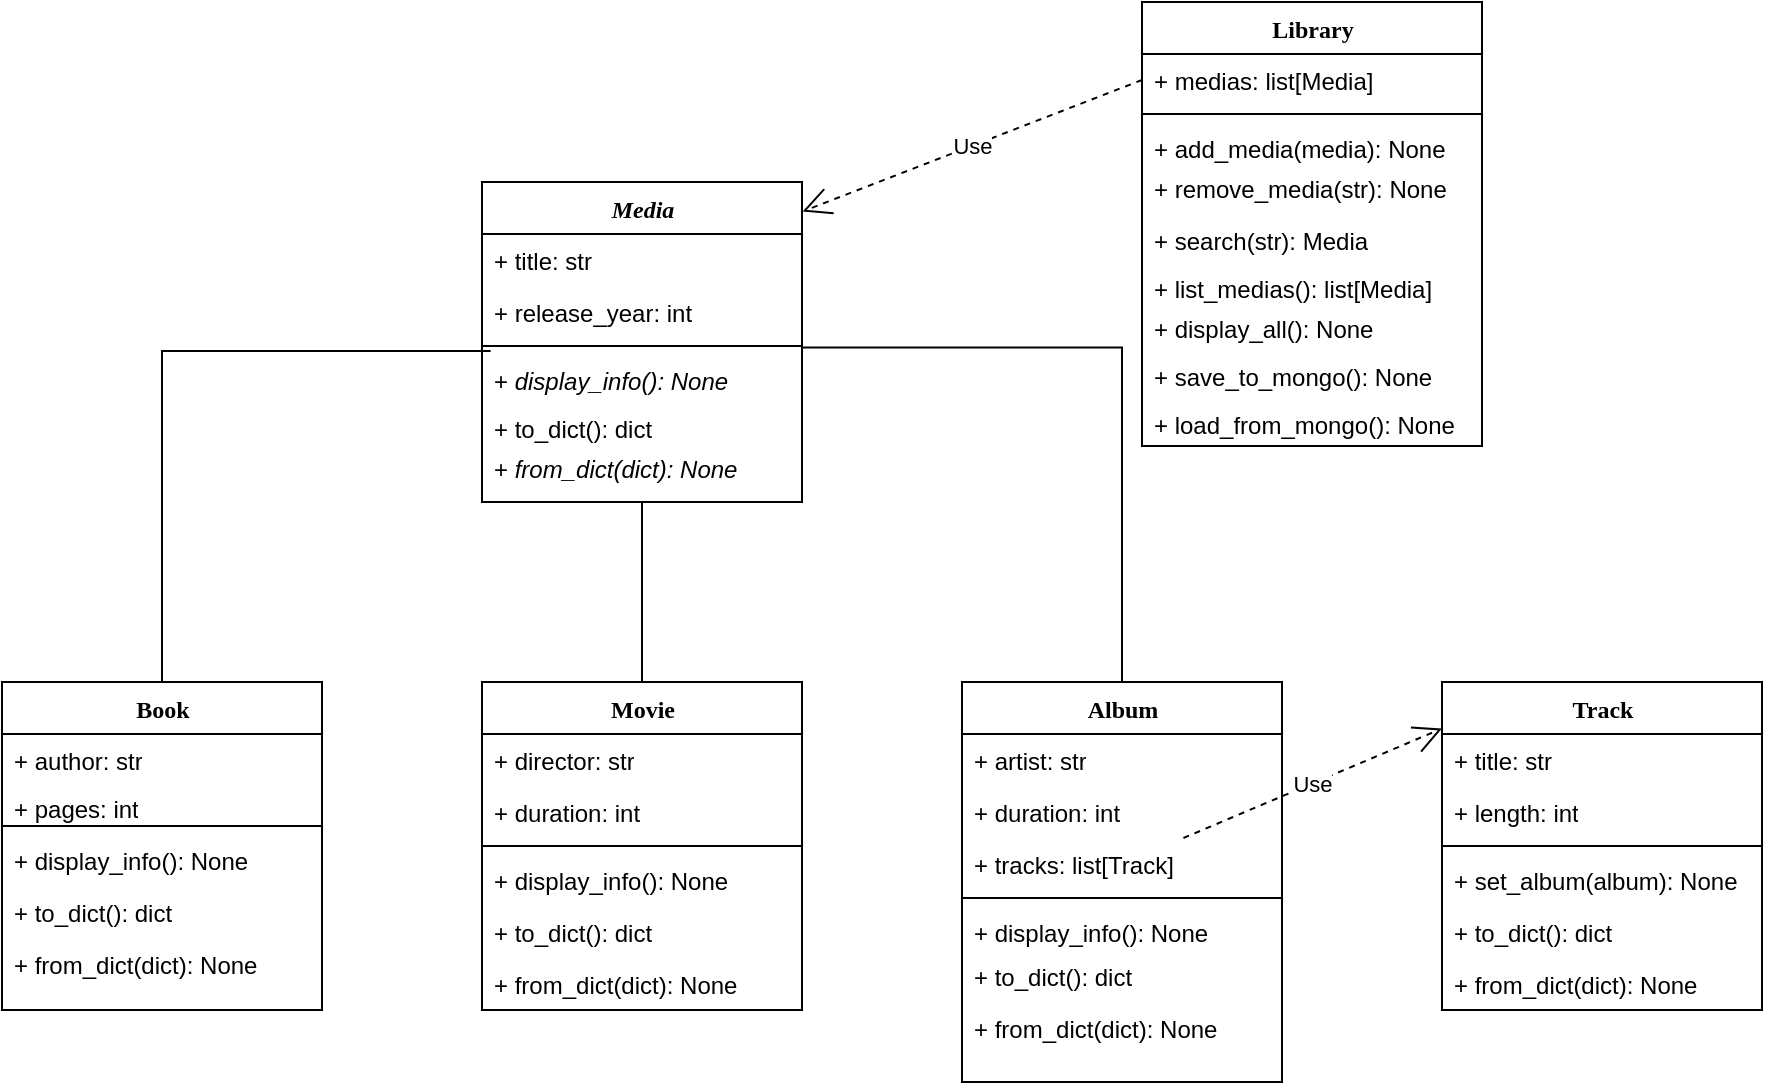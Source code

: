 <mxfile version="26.1.3">
  <diagram name="Page-1" id="6133507b-19e7-1e82-6fc7-422aa6c4b21f">
    <mxGraphModel dx="1290" dy="1380" grid="1" gridSize="10" guides="1" tooltips="1" connect="1" arrows="1" fold="1" page="1" pageScale="1" pageWidth="1100" pageHeight="850" background="none" math="0" shadow="0">
      <root>
        <mxCell id="0" />
        <mxCell id="1" parent="0" />
        <mxCell id="78961159f06e98e8-17" value="&lt;i&gt;Media&lt;/i&gt;" style="swimlane;html=1;fontStyle=1;align=center;verticalAlign=top;childLayout=stackLayout;horizontal=1;startSize=26;horizontalStack=0;resizeParent=1;resizeLast=0;collapsible=1;marginBottom=0;swimlaneFillColor=#ffffff;rounded=0;shadow=0;comic=0;labelBackgroundColor=none;strokeWidth=1;fillColor=none;fontFamily=Verdana;fontSize=12" parent="1" vertex="1">
          <mxGeometry x="400" y="-170" width="160" height="160" as="geometry" />
        </mxCell>
        <mxCell id="78961159f06e98e8-23" value="+ title: str" style="text;html=1;strokeColor=none;fillColor=none;align=left;verticalAlign=top;spacingLeft=4;spacingRight=4;whiteSpace=wrap;overflow=hidden;rotatable=0;points=[[0,0.5],[1,0.5]];portConstraint=eastwest;" parent="78961159f06e98e8-17" vertex="1">
          <mxGeometry y="26" width="160" height="26" as="geometry" />
        </mxCell>
        <mxCell id="78961159f06e98e8-24" value="+ release_year: int" style="text;html=1;strokeColor=none;fillColor=none;align=left;verticalAlign=top;spacingLeft=4;spacingRight=4;whiteSpace=wrap;overflow=hidden;rotatable=0;points=[[0,0.5],[1,0.5]];portConstraint=eastwest;" parent="78961159f06e98e8-17" vertex="1">
          <mxGeometry y="52" width="160" height="26" as="geometry" />
        </mxCell>
        <mxCell id="78961159f06e98e8-19" value="" style="line;html=1;strokeWidth=1;fillColor=none;align=left;verticalAlign=middle;spacingTop=-1;spacingLeft=3;spacingRight=3;rotatable=0;labelPosition=right;points=[];portConstraint=eastwest;" parent="78961159f06e98e8-17" vertex="1">
          <mxGeometry y="78" width="160" height="8" as="geometry" />
        </mxCell>
        <mxCell id="78961159f06e98e8-27" value="+ &lt;i&gt;display_info(): None&lt;/i&gt;" style="text;html=1;strokeColor=none;fillColor=none;align=left;verticalAlign=top;spacingLeft=4;spacingRight=4;whiteSpace=wrap;overflow=hidden;rotatable=0;points=[[0,0.5],[1,0.5]];portConstraint=eastwest;" parent="78961159f06e98e8-17" vertex="1">
          <mxGeometry y="86" width="160" height="24" as="geometry" />
        </mxCell>
        <mxCell id="JWA63sA-PWmfXpsLMrSk-39" value="+ to_dict(): dict" style="text;html=1;strokeColor=none;fillColor=none;align=left;verticalAlign=top;spacingLeft=4;spacingRight=4;whiteSpace=wrap;overflow=hidden;rotatable=0;points=[[0,0.5],[1,0.5]];portConstraint=eastwest;" vertex="1" parent="78961159f06e98e8-17">
          <mxGeometry y="110" width="160" height="20" as="geometry" />
        </mxCell>
        <mxCell id="JWA63sA-PWmfXpsLMrSk-40" value="+ &lt;i&gt;from_dict(dict): None&lt;/i&gt;" style="text;html=1;strokeColor=none;fillColor=none;align=left;verticalAlign=top;spacingLeft=4;spacingRight=4;whiteSpace=wrap;overflow=hidden;rotatable=0;points=[[0,0.5],[1,0.5]];portConstraint=eastwest;" vertex="1" parent="78961159f06e98e8-17">
          <mxGeometry y="130" width="160" height="24" as="geometry" />
        </mxCell>
        <mxCell id="78961159f06e98e8-43" value="Book" style="swimlane;html=1;fontStyle=1;align=center;verticalAlign=top;childLayout=stackLayout;horizontal=1;startSize=26;horizontalStack=0;resizeParent=1;resizeLast=0;collapsible=1;marginBottom=0;swimlaneFillColor=#ffffff;rounded=0;shadow=0;comic=0;labelBackgroundColor=none;strokeWidth=1;fillColor=none;fontFamily=Verdana;fontSize=12" parent="1" vertex="1">
          <mxGeometry x="160" y="80" width="160" height="164" as="geometry" />
        </mxCell>
        <mxCell id="78961159f06e98e8-44" value="+ author: str" style="text;html=1;strokeColor=none;fillColor=none;align=left;verticalAlign=top;spacingLeft=4;spacingRight=4;whiteSpace=wrap;overflow=hidden;rotatable=0;points=[[0,0.5],[1,0.5]];portConstraint=eastwest;" parent="78961159f06e98e8-43" vertex="1">
          <mxGeometry y="26" width="160" height="24" as="geometry" />
        </mxCell>
        <mxCell id="78961159f06e98e8-45" value="+ pages: int" style="text;html=1;strokeColor=none;fillColor=none;align=left;verticalAlign=top;spacingLeft=4;spacingRight=4;whiteSpace=wrap;overflow=hidden;rotatable=0;points=[[0,0.5],[1,0.5]];portConstraint=eastwest;" parent="78961159f06e98e8-43" vertex="1">
          <mxGeometry y="50" width="160" height="18" as="geometry" />
        </mxCell>
        <mxCell id="78961159f06e98e8-51" value="" style="line;html=1;strokeWidth=1;fillColor=none;align=left;verticalAlign=middle;spacingTop=-1;spacingLeft=3;spacingRight=3;rotatable=0;labelPosition=right;points=[];portConstraint=eastwest;" parent="78961159f06e98e8-43" vertex="1">
          <mxGeometry y="68" width="160" height="8" as="geometry" />
        </mxCell>
        <mxCell id="78961159f06e98e8-52" value="+ display_info(): None" style="text;html=1;strokeColor=none;fillColor=none;align=left;verticalAlign=top;spacingLeft=4;spacingRight=4;whiteSpace=wrap;overflow=hidden;rotatable=0;points=[[0,0.5],[1,0.5]];portConstraint=eastwest;" parent="78961159f06e98e8-43" vertex="1">
          <mxGeometry y="76" width="160" height="26" as="geometry" />
        </mxCell>
        <mxCell id="b94bc138ca980ef-2" value="+ to_dict(): dict" style="text;html=1;strokeColor=none;fillColor=none;align=left;verticalAlign=top;spacingLeft=4;spacingRight=4;whiteSpace=wrap;overflow=hidden;rotatable=0;points=[[0,0.5],[1,0.5]];portConstraint=eastwest;" parent="78961159f06e98e8-43" vertex="1">
          <mxGeometry y="102" width="160" height="26" as="geometry" />
        </mxCell>
        <mxCell id="b94bc138ca980ef-3" value="+ from_dict(dict): None" style="text;html=1;strokeColor=none;fillColor=none;align=left;verticalAlign=top;spacingLeft=4;spacingRight=4;whiteSpace=wrap;overflow=hidden;rotatable=0;points=[[0,0.5],[1,0.5]];portConstraint=eastwest;" parent="78961159f06e98e8-43" vertex="1">
          <mxGeometry y="128" width="160" height="26" as="geometry" />
        </mxCell>
        <mxCell id="78961159f06e98e8-95" value="Track" style="swimlane;html=1;fontStyle=1;align=center;verticalAlign=top;childLayout=stackLayout;horizontal=1;startSize=26;horizontalStack=0;resizeParent=1;resizeLast=0;collapsible=1;marginBottom=0;swimlaneFillColor=#ffffff;rounded=0;shadow=0;comic=0;labelBackgroundColor=none;strokeWidth=1;fillColor=none;fontFamily=Verdana;fontSize=12" parent="1" vertex="1">
          <mxGeometry x="880" y="80" width="160" height="164" as="geometry" />
        </mxCell>
        <mxCell id="78961159f06e98e8-96" value="+ title: str" style="text;html=1;strokeColor=none;fillColor=none;align=left;verticalAlign=top;spacingLeft=4;spacingRight=4;whiteSpace=wrap;overflow=hidden;rotatable=0;points=[[0,0.5],[1,0.5]];portConstraint=eastwest;" parent="78961159f06e98e8-95" vertex="1">
          <mxGeometry y="26" width="160" height="26" as="geometry" />
        </mxCell>
        <mxCell id="78961159f06e98e8-102" value="+ length: int" style="text;html=1;strokeColor=none;fillColor=none;align=left;verticalAlign=top;spacingLeft=4;spacingRight=4;whiteSpace=wrap;overflow=hidden;rotatable=0;points=[[0,0.5],[1,0.5]];portConstraint=eastwest;" parent="78961159f06e98e8-95" vertex="1">
          <mxGeometry y="52" width="160" height="26" as="geometry" />
        </mxCell>
        <mxCell id="78961159f06e98e8-103" value="" style="line;html=1;strokeWidth=1;fillColor=none;align=left;verticalAlign=middle;spacingTop=-1;spacingLeft=3;spacingRight=3;rotatable=0;labelPosition=right;points=[];portConstraint=eastwest;" parent="78961159f06e98e8-95" vertex="1">
          <mxGeometry y="78" width="160" height="8" as="geometry" />
        </mxCell>
        <mxCell id="78961159f06e98e8-104" value="+ set_album(album): None" style="text;html=1;strokeColor=none;fillColor=none;align=left;verticalAlign=top;spacingLeft=4;spacingRight=4;whiteSpace=wrap;overflow=hidden;rotatable=0;points=[[0,0.5],[1,0.5]];portConstraint=eastwest;" parent="78961159f06e98e8-95" vertex="1">
          <mxGeometry y="86" width="160" height="26" as="geometry" />
        </mxCell>
        <mxCell id="JWA63sA-PWmfXpsLMrSk-43" value="+ to_dict(): dict" style="text;html=1;strokeColor=none;fillColor=none;align=left;verticalAlign=top;spacingLeft=4;spacingRight=4;whiteSpace=wrap;overflow=hidden;rotatable=0;points=[[0,0.5],[1,0.5]];portConstraint=eastwest;" vertex="1" parent="78961159f06e98e8-95">
          <mxGeometry y="112" width="160" height="26" as="geometry" />
        </mxCell>
        <mxCell id="b94bc138ca980ef-5" value="+ from_dict(dict): None" style="text;html=1;strokeColor=none;fillColor=none;align=left;verticalAlign=top;spacingLeft=4;spacingRight=4;whiteSpace=wrap;overflow=hidden;rotatable=0;points=[[0,0.5],[1,0.5]];portConstraint=eastwest;" parent="78961159f06e98e8-95" vertex="1">
          <mxGeometry y="138" width="160" height="26" as="geometry" />
        </mxCell>
        <mxCell id="JWA63sA-PWmfXpsLMrSk-3" value="Movie" style="swimlane;html=1;fontStyle=1;align=center;verticalAlign=top;childLayout=stackLayout;horizontal=1;startSize=26;horizontalStack=0;resizeParent=1;resizeLast=0;collapsible=1;marginBottom=0;swimlaneFillColor=#ffffff;rounded=0;shadow=0;comic=0;labelBackgroundColor=none;strokeWidth=1;fillColor=none;fontFamily=Verdana;fontSize=12" vertex="1" parent="1">
          <mxGeometry x="400" y="80.0" width="160" height="164" as="geometry" />
        </mxCell>
        <mxCell id="JWA63sA-PWmfXpsLMrSk-4" value="+ director: str" style="text;html=1;strokeColor=none;fillColor=none;align=left;verticalAlign=top;spacingLeft=4;spacingRight=4;whiteSpace=wrap;overflow=hidden;rotatable=0;points=[[0,0.5],[1,0.5]];portConstraint=eastwest;" vertex="1" parent="JWA63sA-PWmfXpsLMrSk-3">
          <mxGeometry y="26" width="160" height="26" as="geometry" />
        </mxCell>
        <mxCell id="JWA63sA-PWmfXpsLMrSk-5" value="+ duration: int" style="text;html=1;strokeColor=none;fillColor=none;align=left;verticalAlign=top;spacingLeft=4;spacingRight=4;whiteSpace=wrap;overflow=hidden;rotatable=0;points=[[0,0.5],[1,0.5]];portConstraint=eastwest;" vertex="1" parent="JWA63sA-PWmfXpsLMrSk-3">
          <mxGeometry y="52" width="160" height="26" as="geometry" />
        </mxCell>
        <mxCell id="JWA63sA-PWmfXpsLMrSk-6" value="" style="line;html=1;strokeWidth=1;fillColor=none;align=left;verticalAlign=middle;spacingTop=-1;spacingLeft=3;spacingRight=3;rotatable=0;labelPosition=right;points=[];portConstraint=eastwest;" vertex="1" parent="JWA63sA-PWmfXpsLMrSk-3">
          <mxGeometry y="78" width="160" height="8" as="geometry" />
        </mxCell>
        <mxCell id="JWA63sA-PWmfXpsLMrSk-41" value="+ display_info(): None" style="text;html=1;strokeColor=none;fillColor=none;align=left;verticalAlign=top;spacingLeft=4;spacingRight=4;whiteSpace=wrap;overflow=hidden;rotatable=0;points=[[0,0.5],[1,0.5]];portConstraint=eastwest;" vertex="1" parent="JWA63sA-PWmfXpsLMrSk-3">
          <mxGeometry y="86" width="160" height="26" as="geometry" />
        </mxCell>
        <mxCell id="JWA63sA-PWmfXpsLMrSk-8" value="+ to_dict(): dict" style="text;html=1;strokeColor=none;fillColor=none;align=left;verticalAlign=top;spacingLeft=4;spacingRight=4;whiteSpace=wrap;overflow=hidden;rotatable=0;points=[[0,0.5],[1,0.5]];portConstraint=eastwest;" vertex="1" parent="JWA63sA-PWmfXpsLMrSk-3">
          <mxGeometry y="112" width="160" height="26" as="geometry" />
        </mxCell>
        <mxCell id="JWA63sA-PWmfXpsLMrSk-9" value="+ from_dict(dict): None" style="text;html=1;strokeColor=none;fillColor=none;align=left;verticalAlign=top;spacingLeft=4;spacingRight=4;whiteSpace=wrap;overflow=hidden;rotatable=0;points=[[0,0.5],[1,0.5]];portConstraint=eastwest;" vertex="1" parent="JWA63sA-PWmfXpsLMrSk-3">
          <mxGeometry y="138" width="160" height="26" as="geometry" />
        </mxCell>
        <mxCell id="JWA63sA-PWmfXpsLMrSk-10" value="Album" style="swimlane;html=1;fontStyle=1;align=center;verticalAlign=top;childLayout=stackLayout;horizontal=1;startSize=26;horizontalStack=0;resizeParent=1;resizeLast=0;collapsible=1;marginBottom=0;swimlaneFillColor=#ffffff;rounded=0;shadow=0;comic=0;labelBackgroundColor=none;strokeWidth=1;fillColor=none;fontFamily=Verdana;fontSize=12" vertex="1" parent="1">
          <mxGeometry x="640" y="80.0" width="160" height="200" as="geometry" />
        </mxCell>
        <mxCell id="JWA63sA-PWmfXpsLMrSk-11" value="+ artist: str" style="text;html=1;strokeColor=none;fillColor=none;align=left;verticalAlign=top;spacingLeft=4;spacingRight=4;whiteSpace=wrap;overflow=hidden;rotatable=0;points=[[0,0.5],[1,0.5]];portConstraint=eastwest;" vertex="1" parent="JWA63sA-PWmfXpsLMrSk-10">
          <mxGeometry y="26" width="160" height="26" as="geometry" />
        </mxCell>
        <mxCell id="JWA63sA-PWmfXpsLMrSk-12" value="+ duration: int" style="text;html=1;strokeColor=none;fillColor=none;align=left;verticalAlign=top;spacingLeft=4;spacingRight=4;whiteSpace=wrap;overflow=hidden;rotatable=0;points=[[0,0.5],[1,0.5]];portConstraint=eastwest;" vertex="1" parent="JWA63sA-PWmfXpsLMrSk-10">
          <mxGeometry y="52" width="160" height="26" as="geometry" />
        </mxCell>
        <mxCell id="JWA63sA-PWmfXpsLMrSk-16" value="+ tracks: list[Track]" style="text;html=1;strokeColor=none;fillColor=none;align=left;verticalAlign=top;spacingLeft=4;spacingRight=4;whiteSpace=wrap;overflow=hidden;rotatable=0;points=[[0,0.5],[1,0.5]];portConstraint=eastwest;" vertex="1" parent="JWA63sA-PWmfXpsLMrSk-10">
          <mxGeometry y="78" width="160" height="26" as="geometry" />
        </mxCell>
        <mxCell id="JWA63sA-PWmfXpsLMrSk-13" value="" style="line;html=1;strokeWidth=1;fillColor=none;align=left;verticalAlign=middle;spacingTop=-1;spacingLeft=3;spacingRight=3;rotatable=0;labelPosition=right;points=[];portConstraint=eastwest;" vertex="1" parent="JWA63sA-PWmfXpsLMrSk-10">
          <mxGeometry y="104" width="160" height="8" as="geometry" />
        </mxCell>
        <mxCell id="JWA63sA-PWmfXpsLMrSk-14" value="+ display_info(): None" style="text;html=1;strokeColor=none;fillColor=none;align=left;verticalAlign=top;spacingLeft=4;spacingRight=4;whiteSpace=wrap;overflow=hidden;rotatable=0;points=[[0,0.5],[1,0.5]];portConstraint=eastwest;" vertex="1" parent="JWA63sA-PWmfXpsLMrSk-10">
          <mxGeometry y="112" width="160" height="22" as="geometry" />
        </mxCell>
        <mxCell id="JWA63sA-PWmfXpsLMrSk-15" value="+ to_dict(): dict" style="text;html=1;strokeColor=none;fillColor=none;align=left;verticalAlign=top;spacingLeft=4;spacingRight=4;whiteSpace=wrap;overflow=hidden;rotatable=0;points=[[0,0.5],[1,0.5]];portConstraint=eastwest;" vertex="1" parent="JWA63sA-PWmfXpsLMrSk-10">
          <mxGeometry y="134" width="160" height="26" as="geometry" />
        </mxCell>
        <mxCell id="JWA63sA-PWmfXpsLMrSk-42" value="+ from_dict(dict): None" style="text;html=1;strokeColor=none;fillColor=none;align=left;verticalAlign=top;spacingLeft=4;spacingRight=4;whiteSpace=wrap;overflow=hidden;rotatable=0;points=[[0,0.5],[1,0.5]];portConstraint=eastwest;" vertex="1" parent="JWA63sA-PWmfXpsLMrSk-10">
          <mxGeometry y="160" width="160" height="26" as="geometry" />
        </mxCell>
        <mxCell id="JWA63sA-PWmfXpsLMrSk-18" value="" style="endArrow=none;html=1;edgeStyle=orthogonalEdgeStyle;rounded=0;exitX=0.027;exitY=-0.064;exitDx=0;exitDy=0;exitPerimeter=0;entryX=0.5;entryY=0;entryDx=0;entryDy=0;" edge="1" parent="1" source="78961159f06e98e8-27" target="78961159f06e98e8-43">
          <mxGeometry relative="1" as="geometry">
            <mxPoint x="210" y="40" as="sourcePoint" />
            <mxPoint x="370" y="40" as="targetPoint" />
          </mxGeometry>
        </mxCell>
        <mxCell id="JWA63sA-PWmfXpsLMrSk-22" value="" style="endArrow=none;html=1;edgeStyle=orthogonalEdgeStyle;rounded=0;exitX=1;exitY=-0.136;exitDx=0;exitDy=0;exitPerimeter=0;entryX=0.5;entryY=0;entryDx=0;entryDy=0;" edge="1" parent="1" source="78961159f06e98e8-27" target="JWA63sA-PWmfXpsLMrSk-10">
          <mxGeometry relative="1" as="geometry">
            <mxPoint x="640" y="-30" as="sourcePoint" />
            <mxPoint x="760" y="70" as="targetPoint" />
          </mxGeometry>
        </mxCell>
        <mxCell id="JWA63sA-PWmfXpsLMrSk-25" value="" style="endArrow=none;html=1;edgeStyle=orthogonalEdgeStyle;rounded=0;entryX=0.5;entryY=0;entryDx=0;entryDy=0;exitX=0.5;exitY=1;exitDx=0;exitDy=0;" edge="1" parent="1" source="78961159f06e98e8-17" target="JWA63sA-PWmfXpsLMrSk-3">
          <mxGeometry relative="1" as="geometry">
            <mxPoint x="480" y="10" as="sourcePoint" />
            <mxPoint x="640" y="40" as="targetPoint" />
            <Array as="points" />
          </mxGeometry>
        </mxCell>
        <mxCell id="JWA63sA-PWmfXpsLMrSk-28" value="Use" style="endArrow=open;endSize=12;dashed=1;html=1;rounded=0;entryX=0;entryY=0.142;entryDx=0;entryDy=0;entryPerimeter=0;" edge="1" parent="1" source="JWA63sA-PWmfXpsLMrSk-16" target="78961159f06e98e8-95">
          <mxGeometry width="160" relative="1" as="geometry">
            <mxPoint x="820" y="30" as="sourcePoint" />
            <mxPoint x="980" y="30" as="targetPoint" />
          </mxGeometry>
        </mxCell>
        <mxCell id="JWA63sA-PWmfXpsLMrSk-29" value="Library" style="swimlane;html=1;fontStyle=1;align=center;verticalAlign=top;childLayout=stackLayout;horizontal=1;startSize=26;horizontalStack=0;resizeParent=1;resizeLast=0;collapsible=1;marginBottom=0;swimlaneFillColor=#ffffff;rounded=0;shadow=0;comic=0;labelBackgroundColor=none;strokeWidth=1;fillColor=none;fontFamily=Verdana;fontSize=12" vertex="1" parent="1">
          <mxGeometry x="730" y="-260" width="170" height="222" as="geometry" />
        </mxCell>
        <mxCell id="JWA63sA-PWmfXpsLMrSk-30" value="+ medias: list[Media]" style="text;html=1;strokeColor=none;fillColor=none;align=left;verticalAlign=top;spacingLeft=4;spacingRight=4;whiteSpace=wrap;overflow=hidden;rotatable=0;points=[[0,0.5],[1,0.5]];portConstraint=eastwest;" vertex="1" parent="JWA63sA-PWmfXpsLMrSk-29">
          <mxGeometry y="26" width="170" height="26" as="geometry" />
        </mxCell>
        <mxCell id="JWA63sA-PWmfXpsLMrSk-32" value="" style="line;html=1;strokeWidth=1;fillColor=none;align=left;verticalAlign=middle;spacingTop=-1;spacingLeft=3;spacingRight=3;rotatable=0;labelPosition=right;points=[];portConstraint=eastwest;" vertex="1" parent="JWA63sA-PWmfXpsLMrSk-29">
          <mxGeometry y="52" width="170" height="8" as="geometry" />
        </mxCell>
        <mxCell id="JWA63sA-PWmfXpsLMrSk-33" value="+ add_media(media): None" style="text;html=1;strokeColor=none;fillColor=none;align=left;verticalAlign=top;spacingLeft=4;spacingRight=4;whiteSpace=wrap;overflow=hidden;rotatable=0;points=[[0,0.5],[1,0.5]];portConstraint=eastwest;" vertex="1" parent="JWA63sA-PWmfXpsLMrSk-29">
          <mxGeometry y="60" width="170" height="20" as="geometry" />
        </mxCell>
        <mxCell id="JWA63sA-PWmfXpsLMrSk-34" value="+ remove_media(str): None" style="text;html=1;strokeColor=none;fillColor=none;align=left;verticalAlign=top;spacingLeft=4;spacingRight=4;whiteSpace=wrap;overflow=hidden;rotatable=0;points=[[0,0.5],[1,0.5]];portConstraint=eastwest;" vertex="1" parent="JWA63sA-PWmfXpsLMrSk-29">
          <mxGeometry y="80" width="170" height="26" as="geometry" />
        </mxCell>
        <mxCell id="JWA63sA-PWmfXpsLMrSk-36" value="+ search(str): Media" style="text;html=1;strokeColor=none;fillColor=none;align=left;verticalAlign=top;spacingLeft=4;spacingRight=4;whiteSpace=wrap;overflow=hidden;rotatable=0;points=[[0,0.5],[1,0.5]];portConstraint=eastwest;" vertex="1" parent="JWA63sA-PWmfXpsLMrSk-29">
          <mxGeometry y="106" width="170" height="24" as="geometry" />
        </mxCell>
        <mxCell id="JWA63sA-PWmfXpsLMrSk-37" value="+ list_medias(): list[Media]" style="text;html=1;strokeColor=none;fillColor=none;align=left;verticalAlign=top;spacingLeft=4;spacingRight=4;whiteSpace=wrap;overflow=hidden;rotatable=0;points=[[0,0.5],[1,0.5]];portConstraint=eastwest;" vertex="1" parent="JWA63sA-PWmfXpsLMrSk-29">
          <mxGeometry y="130" width="170" height="20" as="geometry" />
        </mxCell>
        <mxCell id="JWA63sA-PWmfXpsLMrSk-38" value="+ display_all(): None" style="text;html=1;strokeColor=none;fillColor=none;align=left;verticalAlign=top;spacingLeft=4;spacingRight=4;whiteSpace=wrap;overflow=hidden;rotatable=0;points=[[0,0.5],[1,0.5]];portConstraint=eastwest;" vertex="1" parent="JWA63sA-PWmfXpsLMrSk-29">
          <mxGeometry y="150" width="170" height="24" as="geometry" />
        </mxCell>
        <mxCell id="JWA63sA-PWmfXpsLMrSk-45" value="+ save_to_mongo&lt;span style=&quot;color: rgba(0, 0, 0, 0); font-family: monospace; font-size: 0px; text-wrap-mode: nowrap;&quot;&gt;%3CmxGraphModel%3E%3Croot%3E%3CmxCell%20id%3D%220%22%2F%3E%3CmxCell%20id%3D%221%22%20parent%3D%220%22%2F%3E%3CmxCell%20id%3D%222%22%20value%3D%22%2B%20display_all()%3A%20None%22%20style%3D%22text%3Bhtml%3D1%3BstrokeColor%3Dnone%3BfillColor%3Dnone%3Balign%3Dleft%3BverticalAlign%3Dtop%3BspacingLeft%3D4%3BspacingRight%3D4%3BwhiteSpace%3Dwrap%3Boverflow%3Dhidden%3Brotatable%3D0%3Bpoints%3D%5B%5B0%2C0.5%5D%2C%5B1%2C0.5%5D%5D%3BportConstraint%3Deastwest%3B%22%20vertex%3D%221%22%20parent%3D%221%22%3E%3CmxGeometry%20x%3D%22730%22%20y%3D%22-110%22%20width%3D%22160%22%20height%3D%2224%22%20as%3D%22geometry%22%2F%3E%3C%2FmxCell%3E%3C%2Froot%3E%3C%2FmxGraphModel%3E&lt;/span&gt;(): None" style="text;html=1;strokeColor=none;fillColor=none;align=left;verticalAlign=top;spacingLeft=4;spacingRight=4;whiteSpace=wrap;overflow=hidden;rotatable=0;points=[[0,0.5],[1,0.5]];portConstraint=eastwest;" vertex="1" parent="JWA63sA-PWmfXpsLMrSk-29">
          <mxGeometry y="174" width="170" height="24" as="geometry" />
        </mxCell>
        <mxCell id="JWA63sA-PWmfXpsLMrSk-44" value="+ load_from_mongo&lt;span style=&quot;color: rgba(0, 0, 0, 0); font-family: monospace; font-size: 0px; text-wrap-mode: nowrap;&quot;&gt;%3CmxGraphModel%3E%3Croot%3E%3CmxCell%20id%3D%220%22%2F%3E%3CmxCell%20id%3D%221%22%20parent%3D%220%22%2F%3E%3CmxCell%20id%3D%222%22%20value%3D%22%2B%20display_all()%3A%20None%22%20style%3D%22text%3Bhtml%3D1%3BstrokeColor%3Dnone%3BfillColor%3Dnone%3Balign%3Dleft%3BverticalAlign%3Dtop%3BspacingLeft%3D4%3BspacingRight%3D4%3BwhiteSpace%3Dwrap%3Boverflow%3Dhidden%3Brotatable%3D0%3Bpoints%3D%5B%5B0%2C0.5%5D%2C%5B1%2C0.5%5D%5D%3BportConstraint%3Deastwest%3B%22%20vertex%3D%221%22%20parent%3D%221%22%3E%3CmxGeometry%20x%3D%22730%22%20y%3D%22-110%22%20width%3D%22160%22%20height%3D%2224%22%20as%3D%22geometry%22%2F%3E%3C%2FmxCell%3E%3C%2Froot%3E%3C%2FmxGraphModel%3E&lt;/span&gt;(): None" style="text;html=1;strokeColor=none;fillColor=none;align=left;verticalAlign=top;spacingLeft=4;spacingRight=4;whiteSpace=wrap;overflow=hidden;rotatable=0;points=[[0,0.5],[1,0.5]];portConstraint=eastwest;" vertex="1" parent="JWA63sA-PWmfXpsLMrSk-29">
          <mxGeometry y="198" width="170" height="24" as="geometry" />
        </mxCell>
        <mxCell id="JWA63sA-PWmfXpsLMrSk-35" value="Use" style="endArrow=open;endSize=12;dashed=1;html=1;rounded=0;entryX=1.002;entryY=0.092;entryDx=0;entryDy=0;entryPerimeter=0;exitX=0;exitY=0.5;exitDx=0;exitDy=0;" edge="1" parent="1" source="JWA63sA-PWmfXpsLMrSk-30" target="78961159f06e98e8-17">
          <mxGeometry width="160" relative="1" as="geometry">
            <mxPoint x="500" y="-172" as="sourcePoint" />
            <mxPoint x="631" y="-230" as="targetPoint" />
          </mxGeometry>
        </mxCell>
      </root>
    </mxGraphModel>
  </diagram>
</mxfile>
